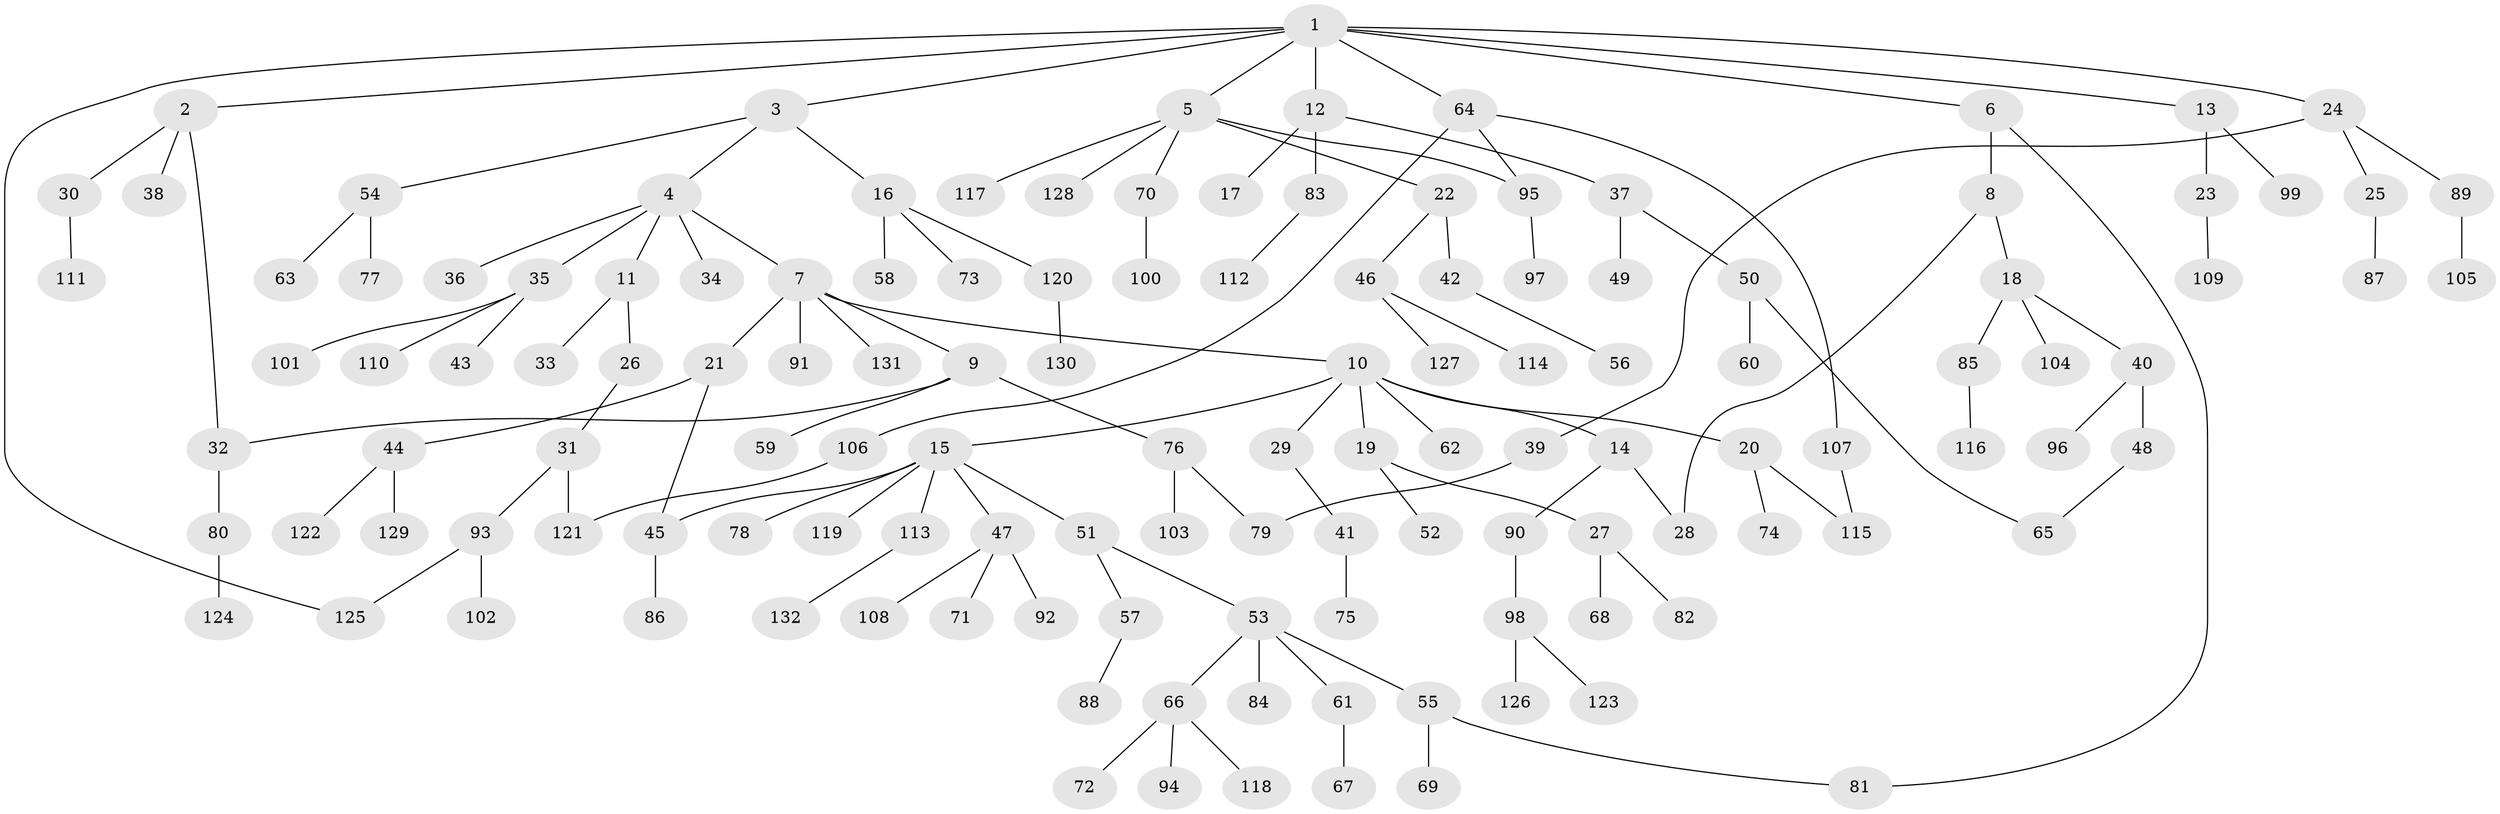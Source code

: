 // coarse degree distribution, {11: 0.011627906976744186, 4: 0.08139534883720931, 6: 0.023255813953488372, 5: 0.046511627906976744, 3: 0.12790697674418605, 7: 0.011627906976744186, 2: 0.22093023255813954, 1: 0.47674418604651164}
// Generated by graph-tools (version 1.1) at 2025/23/03/03/25 07:23:33]
// undirected, 132 vertices, 141 edges
graph export_dot {
graph [start="1"]
  node [color=gray90,style=filled];
  1;
  2;
  3;
  4;
  5;
  6;
  7;
  8;
  9;
  10;
  11;
  12;
  13;
  14;
  15;
  16;
  17;
  18;
  19;
  20;
  21;
  22;
  23;
  24;
  25;
  26;
  27;
  28;
  29;
  30;
  31;
  32;
  33;
  34;
  35;
  36;
  37;
  38;
  39;
  40;
  41;
  42;
  43;
  44;
  45;
  46;
  47;
  48;
  49;
  50;
  51;
  52;
  53;
  54;
  55;
  56;
  57;
  58;
  59;
  60;
  61;
  62;
  63;
  64;
  65;
  66;
  67;
  68;
  69;
  70;
  71;
  72;
  73;
  74;
  75;
  76;
  77;
  78;
  79;
  80;
  81;
  82;
  83;
  84;
  85;
  86;
  87;
  88;
  89;
  90;
  91;
  92;
  93;
  94;
  95;
  96;
  97;
  98;
  99;
  100;
  101;
  102;
  103;
  104;
  105;
  106;
  107;
  108;
  109;
  110;
  111;
  112;
  113;
  114;
  115;
  116;
  117;
  118;
  119;
  120;
  121;
  122;
  123;
  124;
  125;
  126;
  127;
  128;
  129;
  130;
  131;
  132;
  1 -- 2;
  1 -- 3;
  1 -- 5;
  1 -- 6;
  1 -- 12;
  1 -- 13;
  1 -- 24;
  1 -- 64;
  1 -- 125;
  2 -- 30;
  2 -- 32;
  2 -- 38;
  3 -- 4;
  3 -- 16;
  3 -- 54;
  4 -- 7;
  4 -- 11;
  4 -- 34;
  4 -- 35;
  4 -- 36;
  5 -- 22;
  5 -- 70;
  5 -- 117;
  5 -- 128;
  5 -- 95;
  6 -- 8;
  6 -- 81;
  7 -- 9;
  7 -- 10;
  7 -- 21;
  7 -- 91;
  7 -- 131;
  8 -- 18;
  8 -- 28;
  9 -- 59;
  9 -- 76;
  9 -- 32;
  10 -- 14;
  10 -- 15;
  10 -- 19;
  10 -- 20;
  10 -- 29;
  10 -- 62;
  11 -- 26;
  11 -- 33;
  12 -- 17;
  12 -- 37;
  12 -- 83;
  13 -- 23;
  13 -- 99;
  14 -- 28;
  14 -- 90;
  15 -- 45;
  15 -- 47;
  15 -- 51;
  15 -- 78;
  15 -- 113;
  15 -- 119;
  16 -- 58;
  16 -- 73;
  16 -- 120;
  18 -- 40;
  18 -- 85;
  18 -- 104;
  19 -- 27;
  19 -- 52;
  20 -- 74;
  20 -- 115;
  21 -- 44;
  21 -- 45;
  22 -- 42;
  22 -- 46;
  23 -- 109;
  24 -- 25;
  24 -- 39;
  24 -- 89;
  25 -- 87;
  26 -- 31;
  27 -- 68;
  27 -- 82;
  29 -- 41;
  30 -- 111;
  31 -- 93;
  31 -- 121;
  32 -- 80;
  35 -- 43;
  35 -- 101;
  35 -- 110;
  37 -- 49;
  37 -- 50;
  39 -- 79;
  40 -- 48;
  40 -- 96;
  41 -- 75;
  42 -- 56;
  44 -- 122;
  44 -- 129;
  45 -- 86;
  46 -- 114;
  46 -- 127;
  47 -- 71;
  47 -- 92;
  47 -- 108;
  48 -- 65;
  50 -- 60;
  50 -- 65;
  51 -- 53;
  51 -- 57;
  53 -- 55;
  53 -- 61;
  53 -- 66;
  53 -- 84;
  54 -- 63;
  54 -- 77;
  55 -- 69;
  55 -- 81;
  57 -- 88;
  61 -- 67;
  64 -- 95;
  64 -- 106;
  64 -- 107;
  66 -- 72;
  66 -- 94;
  66 -- 118;
  70 -- 100;
  76 -- 103;
  76 -- 79;
  80 -- 124;
  83 -- 112;
  85 -- 116;
  89 -- 105;
  90 -- 98;
  93 -- 102;
  93 -- 125;
  95 -- 97;
  98 -- 123;
  98 -- 126;
  106 -- 121;
  107 -- 115;
  113 -- 132;
  120 -- 130;
}

